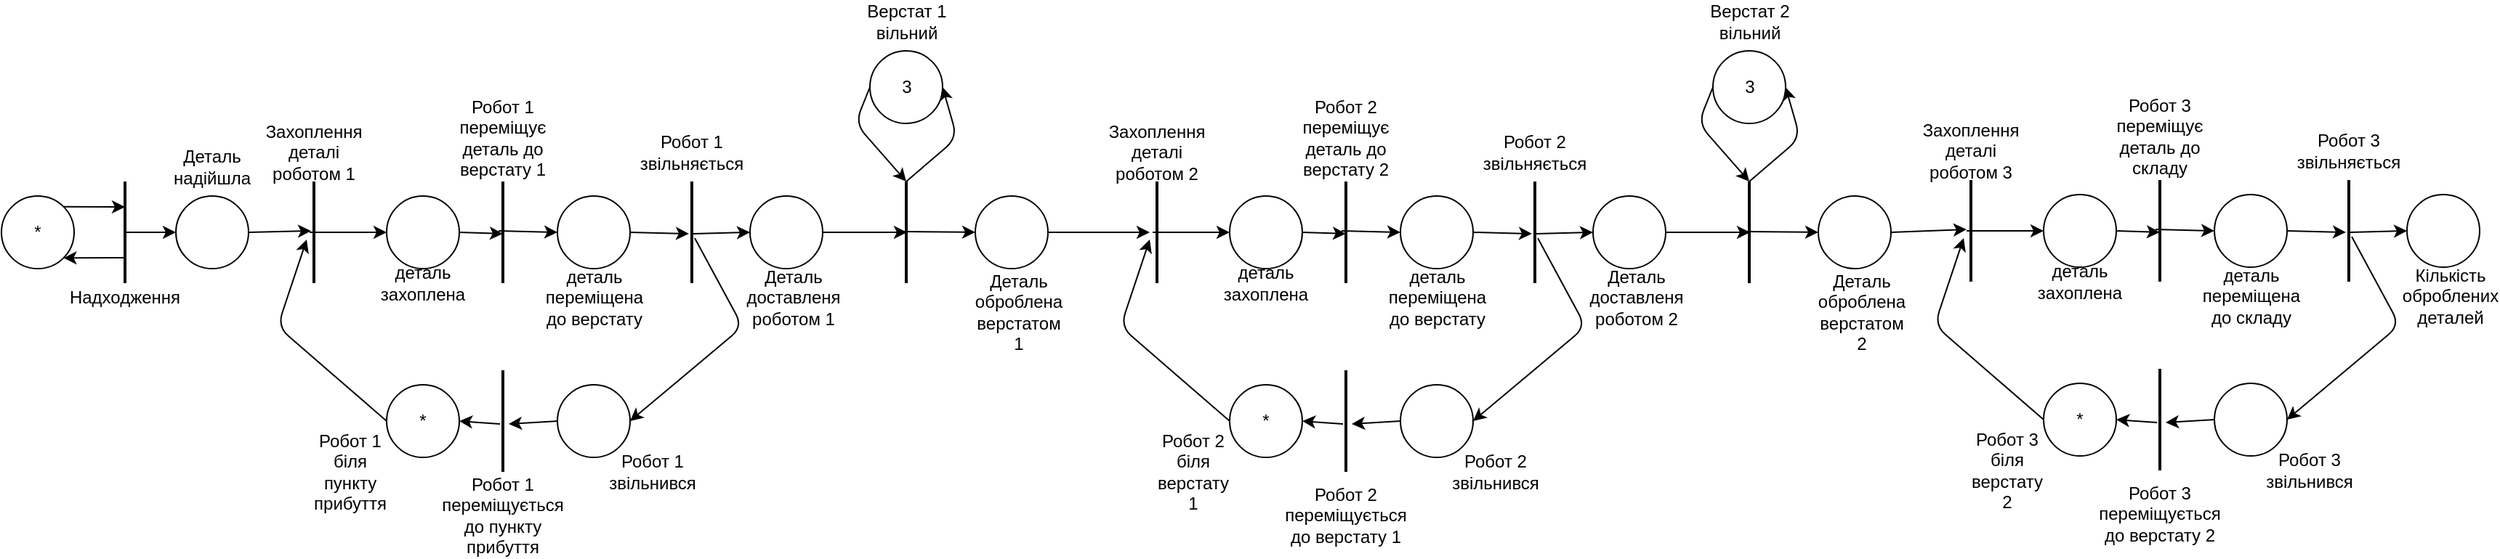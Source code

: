 <mxfile version="13.8.3" type="device"><diagram id="ny2dwYW43ycup7e7uSlZ" name="Page-1"><mxGraphModel dx="694" dy="761" grid="1" gridSize="10" guides="1" tooltips="1" connect="1" arrows="1" fold="1" page="1" pageScale="1" pageWidth="850" pageHeight="1100" math="0" shadow="0"><root><mxCell id="0"/><mxCell id="1" parent="0"/><mxCell id="VjuaAsyGhvtl3oCPM_5c-1" value="*" style="ellipse;whiteSpace=wrap;html=1;aspect=fixed;" vertex="1" parent="1"><mxGeometry x="10" y="700" width="50" height="50" as="geometry"/></mxCell><mxCell id="VjuaAsyGhvtl3oCPM_5c-2" value="" style="line;strokeWidth=2;direction=south;html=1;" vertex="1" parent="1"><mxGeometry x="90" y="690" width="10" height="70" as="geometry"/></mxCell><mxCell id="VjuaAsyGhvtl3oCPM_5c-3" value="" style="endArrow=classic;html=1;exitX=1;exitY=0;exitDx=0;exitDy=0;entryX=0.25;entryY=0.5;entryDx=0;entryDy=0;entryPerimeter=0;" edge="1" parent="1" source="VjuaAsyGhvtl3oCPM_5c-1" target="VjuaAsyGhvtl3oCPM_5c-2"><mxGeometry width="50" height="50" relative="1" as="geometry"><mxPoint x="400" y="1030" as="sourcePoint"/><mxPoint x="450" y="980" as="targetPoint"/></mxGeometry></mxCell><mxCell id="VjuaAsyGhvtl3oCPM_5c-4" value="" style="endArrow=classic;html=1;exitX=0.75;exitY=0.5;exitDx=0;exitDy=0;exitPerimeter=0;entryX=1;entryY=1;entryDx=0;entryDy=0;" edge="1" parent="1" source="VjuaAsyGhvtl3oCPM_5c-2" target="VjuaAsyGhvtl3oCPM_5c-1"><mxGeometry width="50" height="50" relative="1" as="geometry"><mxPoint x="400" y="1030" as="sourcePoint"/><mxPoint x="450" y="980" as="targetPoint"/></mxGeometry></mxCell><mxCell id="VjuaAsyGhvtl3oCPM_5c-5" value="" style="ellipse;whiteSpace=wrap;html=1;aspect=fixed;" vertex="1" parent="1"><mxGeometry x="130" y="700" width="50" height="50" as="geometry"/></mxCell><mxCell id="VjuaAsyGhvtl3oCPM_5c-6" value="" style="ellipse;whiteSpace=wrap;html=1;aspect=fixed;" vertex="1" parent="1"><mxGeometry x="275" y="700" width="50" height="50" as="geometry"/></mxCell><mxCell id="VjuaAsyGhvtl3oCPM_5c-7" value="" style="line;strokeWidth=2;direction=south;html=1;" vertex="1" parent="1"><mxGeometry x="220" y="690" width="10" height="70" as="geometry"/></mxCell><mxCell id="VjuaAsyGhvtl3oCPM_5c-9" value="" style="ellipse;whiteSpace=wrap;html=1;aspect=fixed;" vertex="1" parent="1"><mxGeometry x="392.5" y="700" width="50" height="50" as="geometry"/></mxCell><mxCell id="VjuaAsyGhvtl3oCPM_5c-10" value="" style="ellipse;whiteSpace=wrap;html=1;aspect=fixed;" vertex="1" parent="1"><mxGeometry x="525" y="700" width="50" height="50" as="geometry"/></mxCell><mxCell id="VjuaAsyGhvtl3oCPM_5c-11" value="" style="line;strokeWidth=2;direction=south;html=1;" vertex="1" parent="1"><mxGeometry x="350" y="690" width="10" height="70" as="geometry"/></mxCell><mxCell id="VjuaAsyGhvtl3oCPM_5c-13" value="" style="line;strokeWidth=2;direction=south;html=1;" vertex="1" parent="1"><mxGeometry x="480" y="690" width="10" height="70" as="geometry"/></mxCell><mxCell id="VjuaAsyGhvtl3oCPM_5c-14" value="" style="line;strokeWidth=2;direction=south;html=1;" vertex="1" parent="1"><mxGeometry x="627.5" y="690" width="10" height="70" as="geometry"/></mxCell><mxCell id="VjuaAsyGhvtl3oCPM_5c-15" value="3" style="ellipse;whiteSpace=wrap;html=1;aspect=fixed;" vertex="1" parent="1"><mxGeometry x="607.5" y="600" width="50" height="50" as="geometry"/></mxCell><mxCell id="VjuaAsyGhvtl3oCPM_5c-16" value="" style="endArrow=classic;html=1;exitX=0;exitY=0.5;exitDx=0;exitDy=0;exitPerimeter=0;entryX=1;entryY=0.5;entryDx=0;entryDy=0;" edge="1" parent="1" target="VjuaAsyGhvtl3oCPM_5c-15"><mxGeometry width="50" height="50" relative="1" as="geometry"><mxPoint x="632.5" y="690" as="sourcePoint"/><mxPoint x="707.5" y="660" as="targetPoint"/><Array as="points"><mxPoint x="667.5" y="660"/></Array></mxGeometry></mxCell><mxCell id="VjuaAsyGhvtl3oCPM_5c-17" value="" style="endArrow=classic;html=1;exitX=0;exitY=0.5;exitDx=0;exitDy=0;entryX=0;entryY=0.5;entryDx=0;entryDy=0;entryPerimeter=0;" edge="1" parent="1" source="VjuaAsyGhvtl3oCPM_5c-15"><mxGeometry width="50" height="50" relative="1" as="geometry"><mxPoint x="797.5" y="930" as="sourcePoint"/><mxPoint x="632.5" y="690" as="targetPoint"/><Array as="points"><mxPoint x="597.5" y="650"/></Array></mxGeometry></mxCell><mxCell id="VjuaAsyGhvtl3oCPM_5c-18" value="Верстат 1 вільний" style="text;html=1;strokeColor=none;fillColor=none;align=center;verticalAlign=middle;whiteSpace=wrap;rounded=0;" vertex="1" parent="1"><mxGeometry x="593.75" y="570" width="77.5" height="20" as="geometry"/></mxCell><mxCell id="VjuaAsyGhvtl3oCPM_5c-19" value="*" style="ellipse;whiteSpace=wrap;html=1;aspect=fixed;" vertex="1" parent="1"><mxGeometry x="275" y="830" width="50" height="50" as="geometry"/></mxCell><mxCell id="VjuaAsyGhvtl3oCPM_5c-20" value="" style="ellipse;whiteSpace=wrap;html=1;aspect=fixed;" vertex="1" parent="1"><mxGeometry x="392.5" y="830" width="50" height="50" as="geometry"/></mxCell><mxCell id="VjuaAsyGhvtl3oCPM_5c-21" value="" style="line;strokeWidth=2;direction=south;html=1;" vertex="1" parent="1"><mxGeometry x="350" y="820" width="10" height="70" as="geometry"/></mxCell><mxCell id="VjuaAsyGhvtl3oCPM_5c-22" value="" style="endArrow=classic;html=1;exitX=0.5;exitY=0.6;exitDx=0;exitDy=0;exitPerimeter=0;" edge="1" parent="1" source="VjuaAsyGhvtl3oCPM_5c-2"><mxGeometry width="50" height="50" relative="1" as="geometry"><mxPoint x="470" y="740" as="sourcePoint"/><mxPoint x="130" y="725" as="targetPoint"/></mxGeometry></mxCell><mxCell id="VjuaAsyGhvtl3oCPM_5c-23" value="" style="endArrow=classic;html=1;exitX=1;exitY=0.5;exitDx=0;exitDy=0;entryX=0.486;entryY=0.7;entryDx=0;entryDy=0;entryPerimeter=0;" edge="1" parent="1" source="VjuaAsyGhvtl3oCPM_5c-5" target="VjuaAsyGhvtl3oCPM_5c-7"><mxGeometry width="50" height="50" relative="1" as="geometry"><mxPoint x="470" y="740" as="sourcePoint"/><mxPoint x="520" y="690" as="targetPoint"/></mxGeometry></mxCell><mxCell id="VjuaAsyGhvtl3oCPM_5c-24" value="" style="endArrow=classic;html=1;exitX=0.5;exitY=0.8;exitDx=0;exitDy=0;exitPerimeter=0;entryX=0;entryY=0.5;entryDx=0;entryDy=0;" edge="1" parent="1" source="VjuaAsyGhvtl3oCPM_5c-7" target="VjuaAsyGhvtl3oCPM_5c-6"><mxGeometry width="50" height="50" relative="1" as="geometry"><mxPoint x="470" y="740" as="sourcePoint"/><mxPoint x="520" y="690" as="targetPoint"/></mxGeometry></mxCell><mxCell id="VjuaAsyGhvtl3oCPM_5c-25" value="" style="endArrow=classic;html=1;exitX=1;exitY=0.5;exitDx=0;exitDy=0;entryX=0.514;entryY=0.5;entryDx=0;entryDy=0;entryPerimeter=0;" edge="1" parent="1" source="VjuaAsyGhvtl3oCPM_5c-6" target="VjuaAsyGhvtl3oCPM_5c-11"><mxGeometry width="50" height="50" relative="1" as="geometry"><mxPoint x="470" y="740" as="sourcePoint"/><mxPoint x="520" y="690" as="targetPoint"/></mxGeometry></mxCell><mxCell id="VjuaAsyGhvtl3oCPM_5c-26" value="" style="endArrow=classic;html=1;exitX=0.486;exitY=0.8;exitDx=0;exitDy=0;exitPerimeter=0;entryX=0;entryY=0.5;entryDx=0;entryDy=0;" edge="1" parent="1" source="VjuaAsyGhvtl3oCPM_5c-11" target="VjuaAsyGhvtl3oCPM_5c-9"><mxGeometry width="50" height="50" relative="1" as="geometry"><mxPoint x="470" y="740" as="sourcePoint"/><mxPoint x="520" y="690" as="targetPoint"/></mxGeometry></mxCell><mxCell id="VjuaAsyGhvtl3oCPM_5c-27" value="" style="endArrow=classic;html=1;exitX=1;exitY=0.5;exitDx=0;exitDy=0;entryX=0.514;entryY=0.7;entryDx=0;entryDy=0;entryPerimeter=0;" edge="1" parent="1" source="VjuaAsyGhvtl3oCPM_5c-9" target="VjuaAsyGhvtl3oCPM_5c-13"><mxGeometry width="50" height="50" relative="1" as="geometry"><mxPoint x="470" y="740" as="sourcePoint"/><mxPoint x="520" y="690" as="targetPoint"/></mxGeometry></mxCell><mxCell id="VjuaAsyGhvtl3oCPM_5c-28" value="" style="endArrow=classic;html=1;exitX=0.514;exitY=0.4;exitDx=0;exitDy=0;exitPerimeter=0;entryX=0;entryY=0.5;entryDx=0;entryDy=0;" edge="1" parent="1" source="VjuaAsyGhvtl3oCPM_5c-13" target="VjuaAsyGhvtl3oCPM_5c-10"><mxGeometry width="50" height="50" relative="1" as="geometry"><mxPoint x="470" y="740" as="sourcePoint"/><mxPoint x="520" y="690" as="targetPoint"/></mxGeometry></mxCell><mxCell id="VjuaAsyGhvtl3oCPM_5c-29" value="" style="endArrow=classic;html=1;entryX=0.5;entryY=0.45;entryDx=0;entryDy=0;entryPerimeter=0;exitX=1;exitY=0.5;exitDx=0;exitDy=0;" edge="1" parent="1" source="VjuaAsyGhvtl3oCPM_5c-10" target="VjuaAsyGhvtl3oCPM_5c-14"><mxGeometry width="50" height="50" relative="1" as="geometry"><mxPoint x="470" y="740" as="sourcePoint"/><mxPoint x="520" y="690" as="targetPoint"/></mxGeometry></mxCell><mxCell id="VjuaAsyGhvtl3oCPM_5c-30" value="" style="endArrow=classic;html=1;entryX=1;entryY=0.5;entryDx=0;entryDy=0;exitX=0.557;exitY=0.3;exitDx=0;exitDy=0;exitPerimeter=0;" edge="1" parent="1" source="VjuaAsyGhvtl3oCPM_5c-13" target="VjuaAsyGhvtl3oCPM_5c-20"><mxGeometry width="50" height="50" relative="1" as="geometry"><mxPoint x="470" y="740" as="sourcePoint"/><mxPoint x="520" y="690" as="targetPoint"/><Array as="points"><mxPoint x="520" y="790"/></Array></mxGeometry></mxCell><mxCell id="VjuaAsyGhvtl3oCPM_5c-32" value="" style="endArrow=classic;html=1;exitX=0;exitY=0.5;exitDx=0;exitDy=0;" edge="1" parent="1" source="VjuaAsyGhvtl3oCPM_5c-19"><mxGeometry width="50" height="50" relative="1" as="geometry"><mxPoint x="160.75" y="763.99" as="sourcePoint"/><mxPoint x="220" y="730" as="targetPoint"/><Array as="points"><mxPoint x="200" y="790"/></Array></mxGeometry></mxCell><mxCell id="VjuaAsyGhvtl3oCPM_5c-33" value="" style="endArrow=classic;html=1;exitX=0;exitY=0.5;exitDx=0;exitDy=0;entryX=0.529;entryY=0.1;entryDx=0;entryDy=0;entryPerimeter=0;" edge="1" parent="1" source="VjuaAsyGhvtl3oCPM_5c-20" target="VjuaAsyGhvtl3oCPM_5c-21"><mxGeometry width="50" height="50" relative="1" as="geometry"><mxPoint x="470" y="740" as="sourcePoint"/><mxPoint x="520" y="690" as="targetPoint"/></mxGeometry></mxCell><mxCell id="VjuaAsyGhvtl3oCPM_5c-34" value="" style="endArrow=classic;html=1;exitX=0.529;exitY=0.7;exitDx=0;exitDy=0;exitPerimeter=0;entryX=1;entryY=0.5;entryDx=0;entryDy=0;" edge="1" parent="1" source="VjuaAsyGhvtl3oCPM_5c-21" target="VjuaAsyGhvtl3oCPM_5c-19"><mxGeometry width="50" height="50" relative="1" as="geometry"><mxPoint x="470" y="740" as="sourcePoint"/><mxPoint x="520" y="690" as="targetPoint"/></mxGeometry></mxCell><mxCell id="VjuaAsyGhvtl3oCPM_5c-89" value="Надходження" style="text;html=1;strokeColor=none;fillColor=none;align=center;verticalAlign=middle;whiteSpace=wrap;rounded=0;" vertex="1" parent="1"><mxGeometry x="75" y="760" width="40" height="20" as="geometry"/></mxCell><mxCell id="VjuaAsyGhvtl3oCPM_5c-90" value="Деталь надійшла" style="text;html=1;strokeColor=none;fillColor=none;align=center;verticalAlign=middle;whiteSpace=wrap;rounded=0;" vertex="1" parent="1"><mxGeometry x="135" y="670" width="40" height="20" as="geometry"/></mxCell><mxCell id="VjuaAsyGhvtl3oCPM_5c-91" value="Захоплення деталі роботом 1" style="text;html=1;strokeColor=none;fillColor=none;align=center;verticalAlign=middle;whiteSpace=wrap;rounded=0;" vertex="1" parent="1"><mxGeometry x="205" y="660" width="40" height="20" as="geometry"/></mxCell><mxCell id="VjuaAsyGhvtl3oCPM_5c-92" value="деталь захоплена" style="text;html=1;strokeColor=none;fillColor=none;align=center;verticalAlign=middle;whiteSpace=wrap;rounded=0;" vertex="1" parent="1"><mxGeometry x="280" y="750" width="40" height="20" as="geometry"/></mxCell><mxCell id="VjuaAsyGhvtl3oCPM_5c-93" value="деталь переміщена до верстату" style="text;html=1;strokeColor=none;fillColor=none;align=center;verticalAlign=middle;whiteSpace=wrap;rounded=0;" vertex="1" parent="1"><mxGeometry x="397.5" y="760" width="40" height="20" as="geometry"/></mxCell><mxCell id="VjuaAsyGhvtl3oCPM_5c-94" value="Робот 1 переміщує деталь до верстату 1" style="text;html=1;strokeColor=none;fillColor=none;align=center;verticalAlign=middle;whiteSpace=wrap;rounded=0;" vertex="1" parent="1"><mxGeometry x="335" y="650" width="40" height="20" as="geometry"/></mxCell><mxCell id="VjuaAsyGhvtl3oCPM_5c-95" value="Робот 1 переміщується до пункту прибуття" style="text;html=1;strokeColor=none;fillColor=none;align=center;verticalAlign=middle;whiteSpace=wrap;rounded=0;" vertex="1" parent="1"><mxGeometry x="335" y="910" width="40" height="20" as="geometry"/></mxCell><mxCell id="VjuaAsyGhvtl3oCPM_5c-96" value="Робот 1 біля пункту прибуття" style="text;html=1;strokeColor=none;fillColor=none;align=center;verticalAlign=middle;whiteSpace=wrap;rounded=0;" vertex="1" parent="1"><mxGeometry x="230" y="880" width="40" height="20" as="geometry"/></mxCell><mxCell id="VjuaAsyGhvtl3oCPM_5c-98" value="Робот 1 звільнився" style="text;html=1;strokeColor=none;fillColor=none;align=center;verticalAlign=middle;whiteSpace=wrap;rounded=0;" vertex="1" parent="1"><mxGeometry x="437.5" y="880" width="40" height="20" as="geometry"/></mxCell><mxCell id="VjuaAsyGhvtl3oCPM_5c-99" value="Робот 1 звільняється" style="text;html=1;strokeColor=none;fillColor=none;align=center;verticalAlign=middle;whiteSpace=wrap;rounded=0;" vertex="1" parent="1"><mxGeometry x="465" y="660" width="40" height="20" as="geometry"/></mxCell><mxCell id="VjuaAsyGhvtl3oCPM_5c-100" value="Деталь доставленя роботом 1" style="text;html=1;strokeColor=none;fillColor=none;align=center;verticalAlign=middle;whiteSpace=wrap;rounded=0;" vertex="1" parent="1"><mxGeometry x="535" y="760" width="40" height="20" as="geometry"/></mxCell><mxCell id="VjuaAsyGhvtl3oCPM_5c-102" value="" style="ellipse;whiteSpace=wrap;html=1;aspect=fixed;" vertex="1" parent="1"><mxGeometry x="680" y="700" width="50" height="50" as="geometry"/></mxCell><mxCell id="VjuaAsyGhvtl3oCPM_5c-103" value="" style="endArrow=classic;html=1;entryX=0;entryY=0.5;entryDx=0;entryDy=0;exitX=0.492;exitY=0.707;exitDx=0;exitDy=0;exitPerimeter=0;" edge="1" parent="1" source="VjuaAsyGhvtl3oCPM_5c-14" target="VjuaAsyGhvtl3oCPM_5c-102"><mxGeometry width="50" height="50" relative="1" as="geometry"><mxPoint x="620" y="730" as="sourcePoint"/><mxPoint x="670" y="680" as="targetPoint"/></mxGeometry></mxCell><mxCell id="VjuaAsyGhvtl3oCPM_5c-104" value="Деталь оброблена верстатом 1" style="text;html=1;strokeColor=none;fillColor=none;align=center;verticalAlign=middle;whiteSpace=wrap;rounded=0;" vertex="1" parent="1"><mxGeometry x="690" y="770" width="40" height="20" as="geometry"/></mxCell><mxCell id="VjuaAsyGhvtl3oCPM_5c-105" value="" style="ellipse;whiteSpace=wrap;html=1;aspect=fixed;" vertex="1" parent="1"><mxGeometry x="855" y="700" width="50" height="50" as="geometry"/></mxCell><mxCell id="VjuaAsyGhvtl3oCPM_5c-106" value="" style="line;strokeWidth=2;direction=south;html=1;" vertex="1" parent="1"><mxGeometry x="800" y="690" width="10" height="70" as="geometry"/></mxCell><mxCell id="VjuaAsyGhvtl3oCPM_5c-107" value="" style="ellipse;whiteSpace=wrap;html=1;aspect=fixed;" vertex="1" parent="1"><mxGeometry x="972.5" y="700" width="50" height="50" as="geometry"/></mxCell><mxCell id="VjuaAsyGhvtl3oCPM_5c-108" value="" style="ellipse;whiteSpace=wrap;html=1;aspect=fixed;" vertex="1" parent="1"><mxGeometry x="1105" y="700" width="50" height="50" as="geometry"/></mxCell><mxCell id="VjuaAsyGhvtl3oCPM_5c-109" value="" style="line;strokeWidth=2;direction=south;html=1;" vertex="1" parent="1"><mxGeometry x="930" y="690" width="10" height="70" as="geometry"/></mxCell><mxCell id="VjuaAsyGhvtl3oCPM_5c-110" value="" style="line;strokeWidth=2;direction=south;html=1;" vertex="1" parent="1"><mxGeometry x="1060" y="690" width="10" height="70" as="geometry"/></mxCell><mxCell id="VjuaAsyGhvtl3oCPM_5c-111" value="" style="line;strokeWidth=2;direction=south;html=1;" vertex="1" parent="1"><mxGeometry x="1207.5" y="690" width="10" height="70" as="geometry"/></mxCell><mxCell id="VjuaAsyGhvtl3oCPM_5c-112" value="3" style="ellipse;whiteSpace=wrap;html=1;aspect=fixed;" vertex="1" parent="1"><mxGeometry x="1187.5" y="600" width="50" height="50" as="geometry"/></mxCell><mxCell id="VjuaAsyGhvtl3oCPM_5c-113" value="" style="endArrow=classic;html=1;exitX=0;exitY=0.5;exitDx=0;exitDy=0;exitPerimeter=0;entryX=1;entryY=0.5;entryDx=0;entryDy=0;" edge="1" parent="1" target="VjuaAsyGhvtl3oCPM_5c-112"><mxGeometry width="50" height="50" relative="1" as="geometry"><mxPoint x="1212.5" y="690" as="sourcePoint"/><mxPoint x="1287.5" y="660" as="targetPoint"/><Array as="points"><mxPoint x="1247.5" y="660"/></Array></mxGeometry></mxCell><mxCell id="VjuaAsyGhvtl3oCPM_5c-114" value="" style="endArrow=classic;html=1;exitX=0;exitY=0.5;exitDx=0;exitDy=0;entryX=0;entryY=0.5;entryDx=0;entryDy=0;entryPerimeter=0;" edge="1" parent="1" source="VjuaAsyGhvtl3oCPM_5c-112"><mxGeometry width="50" height="50" relative="1" as="geometry"><mxPoint x="1377.5" y="930" as="sourcePoint"/><mxPoint x="1212.5" y="690" as="targetPoint"/><Array as="points"><mxPoint x="1177.5" y="650"/></Array></mxGeometry></mxCell><mxCell id="VjuaAsyGhvtl3oCPM_5c-115" value="Верстат 2 вільний" style="text;html=1;strokeColor=none;fillColor=none;align=center;verticalAlign=middle;whiteSpace=wrap;rounded=0;" vertex="1" parent="1"><mxGeometry x="1173.75" y="570" width="77.5" height="20" as="geometry"/></mxCell><mxCell id="VjuaAsyGhvtl3oCPM_5c-116" value="*" style="ellipse;whiteSpace=wrap;html=1;aspect=fixed;" vertex="1" parent="1"><mxGeometry x="855" y="830" width="50" height="50" as="geometry"/></mxCell><mxCell id="VjuaAsyGhvtl3oCPM_5c-117" value="" style="ellipse;whiteSpace=wrap;html=1;aspect=fixed;" vertex="1" parent="1"><mxGeometry x="972.5" y="830" width="50" height="50" as="geometry"/></mxCell><mxCell id="VjuaAsyGhvtl3oCPM_5c-118" value="" style="line;strokeWidth=2;direction=south;html=1;" vertex="1" parent="1"><mxGeometry x="930" y="820" width="10" height="70" as="geometry"/></mxCell><mxCell id="VjuaAsyGhvtl3oCPM_5c-119" value="" style="endArrow=classic;html=1;exitX=0.5;exitY=0.8;exitDx=0;exitDy=0;exitPerimeter=0;entryX=0;entryY=0.5;entryDx=0;entryDy=0;" edge="1" parent="1" source="VjuaAsyGhvtl3oCPM_5c-106" target="VjuaAsyGhvtl3oCPM_5c-105"><mxGeometry width="50" height="50" relative="1" as="geometry"><mxPoint x="1050" y="740" as="sourcePoint"/><mxPoint x="1100" y="690" as="targetPoint"/></mxGeometry></mxCell><mxCell id="VjuaAsyGhvtl3oCPM_5c-120" value="" style="endArrow=classic;html=1;exitX=1;exitY=0.5;exitDx=0;exitDy=0;entryX=0.514;entryY=0.5;entryDx=0;entryDy=0;entryPerimeter=0;" edge="1" parent="1" source="VjuaAsyGhvtl3oCPM_5c-105" target="VjuaAsyGhvtl3oCPM_5c-109"><mxGeometry width="50" height="50" relative="1" as="geometry"><mxPoint x="1050" y="740" as="sourcePoint"/><mxPoint x="1100" y="690" as="targetPoint"/></mxGeometry></mxCell><mxCell id="VjuaAsyGhvtl3oCPM_5c-121" value="" style="endArrow=classic;html=1;exitX=0.486;exitY=0.8;exitDx=0;exitDy=0;exitPerimeter=0;entryX=0;entryY=0.5;entryDx=0;entryDy=0;" edge="1" parent="1" source="VjuaAsyGhvtl3oCPM_5c-109" target="VjuaAsyGhvtl3oCPM_5c-107"><mxGeometry width="50" height="50" relative="1" as="geometry"><mxPoint x="1050" y="740" as="sourcePoint"/><mxPoint x="1100" y="690" as="targetPoint"/></mxGeometry></mxCell><mxCell id="VjuaAsyGhvtl3oCPM_5c-122" value="" style="endArrow=classic;html=1;exitX=1;exitY=0.5;exitDx=0;exitDy=0;entryX=0.514;entryY=0.7;entryDx=0;entryDy=0;entryPerimeter=0;" edge="1" parent="1" source="VjuaAsyGhvtl3oCPM_5c-107" target="VjuaAsyGhvtl3oCPM_5c-110"><mxGeometry width="50" height="50" relative="1" as="geometry"><mxPoint x="1050" y="740" as="sourcePoint"/><mxPoint x="1100" y="690" as="targetPoint"/></mxGeometry></mxCell><mxCell id="VjuaAsyGhvtl3oCPM_5c-123" value="" style="endArrow=classic;html=1;exitX=0.514;exitY=0.4;exitDx=0;exitDy=0;exitPerimeter=0;entryX=0;entryY=0.5;entryDx=0;entryDy=0;" edge="1" parent="1" source="VjuaAsyGhvtl3oCPM_5c-110" target="VjuaAsyGhvtl3oCPM_5c-108"><mxGeometry width="50" height="50" relative="1" as="geometry"><mxPoint x="1050" y="740" as="sourcePoint"/><mxPoint x="1100" y="690" as="targetPoint"/></mxGeometry></mxCell><mxCell id="VjuaAsyGhvtl3oCPM_5c-124" value="" style="endArrow=classic;html=1;entryX=0.5;entryY=0.45;entryDx=0;entryDy=0;entryPerimeter=0;exitX=1;exitY=0.5;exitDx=0;exitDy=0;" edge="1" parent="1" source="VjuaAsyGhvtl3oCPM_5c-108" target="VjuaAsyGhvtl3oCPM_5c-111"><mxGeometry width="50" height="50" relative="1" as="geometry"><mxPoint x="1050" y="740" as="sourcePoint"/><mxPoint x="1100" y="690" as="targetPoint"/></mxGeometry></mxCell><mxCell id="VjuaAsyGhvtl3oCPM_5c-125" value="" style="endArrow=classic;html=1;entryX=1;entryY=0.5;entryDx=0;entryDy=0;exitX=0.557;exitY=0.3;exitDx=0;exitDy=0;exitPerimeter=0;" edge="1" parent="1" source="VjuaAsyGhvtl3oCPM_5c-110" target="VjuaAsyGhvtl3oCPM_5c-117"><mxGeometry width="50" height="50" relative="1" as="geometry"><mxPoint x="1050" y="740" as="sourcePoint"/><mxPoint x="1100" y="690" as="targetPoint"/><Array as="points"><mxPoint x="1100" y="790"/></Array></mxGeometry></mxCell><mxCell id="VjuaAsyGhvtl3oCPM_5c-126" value="" style="endArrow=classic;html=1;exitX=0;exitY=0.5;exitDx=0;exitDy=0;" edge="1" parent="1" source="VjuaAsyGhvtl3oCPM_5c-116"><mxGeometry width="50" height="50" relative="1" as="geometry"><mxPoint x="740.75" y="763.99" as="sourcePoint"/><mxPoint x="800" y="730" as="targetPoint"/><Array as="points"><mxPoint x="780" y="790"/></Array></mxGeometry></mxCell><mxCell id="VjuaAsyGhvtl3oCPM_5c-127" value="" style="endArrow=classic;html=1;exitX=0;exitY=0.5;exitDx=0;exitDy=0;entryX=0.529;entryY=0.1;entryDx=0;entryDy=0;entryPerimeter=0;" edge="1" parent="1" source="VjuaAsyGhvtl3oCPM_5c-117" target="VjuaAsyGhvtl3oCPM_5c-118"><mxGeometry width="50" height="50" relative="1" as="geometry"><mxPoint x="1050" y="740" as="sourcePoint"/><mxPoint x="1100" y="690" as="targetPoint"/></mxGeometry></mxCell><mxCell id="VjuaAsyGhvtl3oCPM_5c-128" value="" style="endArrow=classic;html=1;exitX=0.529;exitY=0.7;exitDx=0;exitDy=0;exitPerimeter=0;entryX=1;entryY=0.5;entryDx=0;entryDy=0;" edge="1" parent="1" source="VjuaAsyGhvtl3oCPM_5c-118" target="VjuaAsyGhvtl3oCPM_5c-116"><mxGeometry width="50" height="50" relative="1" as="geometry"><mxPoint x="1050" y="740" as="sourcePoint"/><mxPoint x="1100" y="690" as="targetPoint"/></mxGeometry></mxCell><mxCell id="VjuaAsyGhvtl3oCPM_5c-129" value="Захоплення деталі роботом 2" style="text;html=1;strokeColor=none;fillColor=none;align=center;verticalAlign=middle;whiteSpace=wrap;rounded=0;" vertex="1" parent="1"><mxGeometry x="785" y="660" width="40" height="20" as="geometry"/></mxCell><mxCell id="VjuaAsyGhvtl3oCPM_5c-130" value="деталь захоплена" style="text;html=1;strokeColor=none;fillColor=none;align=center;verticalAlign=middle;whiteSpace=wrap;rounded=0;" vertex="1" parent="1"><mxGeometry x="860" y="750" width="40" height="20" as="geometry"/></mxCell><mxCell id="VjuaAsyGhvtl3oCPM_5c-131" value="деталь переміщена до верстату" style="text;html=1;strokeColor=none;fillColor=none;align=center;verticalAlign=middle;whiteSpace=wrap;rounded=0;" vertex="1" parent="1"><mxGeometry x="977.5" y="760" width="40" height="20" as="geometry"/></mxCell><mxCell id="VjuaAsyGhvtl3oCPM_5c-132" value="Робот 2 переміщує деталь до верстату 2" style="text;html=1;strokeColor=none;fillColor=none;align=center;verticalAlign=middle;whiteSpace=wrap;rounded=0;" vertex="1" parent="1"><mxGeometry x="915" y="650" width="40" height="20" as="geometry"/></mxCell><mxCell id="VjuaAsyGhvtl3oCPM_5c-133" value="Робот 2 переміщується до верстату 1" style="text;html=1;strokeColor=none;fillColor=none;align=center;verticalAlign=middle;whiteSpace=wrap;rounded=0;" vertex="1" parent="1"><mxGeometry x="915" y="910" width="40" height="20" as="geometry"/></mxCell><mxCell id="VjuaAsyGhvtl3oCPM_5c-134" value="Робот 2 біля верстату 1" style="text;html=1;strokeColor=none;fillColor=none;align=center;verticalAlign=middle;whiteSpace=wrap;rounded=0;" vertex="1" parent="1"><mxGeometry x="810" y="880" width="40" height="20" as="geometry"/></mxCell><mxCell id="VjuaAsyGhvtl3oCPM_5c-135" value="Робот 2 звільнився" style="text;html=1;strokeColor=none;fillColor=none;align=center;verticalAlign=middle;whiteSpace=wrap;rounded=0;" vertex="1" parent="1"><mxGeometry x="1017.5" y="880" width="40" height="20" as="geometry"/></mxCell><mxCell id="VjuaAsyGhvtl3oCPM_5c-136" value="Робот 2 звільняється" style="text;html=1;strokeColor=none;fillColor=none;align=center;verticalAlign=middle;whiteSpace=wrap;rounded=0;" vertex="1" parent="1"><mxGeometry x="1045" y="660" width="40" height="20" as="geometry"/></mxCell><mxCell id="VjuaAsyGhvtl3oCPM_5c-137" value="Деталь доставленя роботом 2" style="text;html=1;strokeColor=none;fillColor=none;align=center;verticalAlign=middle;whiteSpace=wrap;rounded=0;" vertex="1" parent="1"><mxGeometry x="1115" y="760" width="40" height="20" as="geometry"/></mxCell><mxCell id="VjuaAsyGhvtl3oCPM_5c-138" value="" style="ellipse;whiteSpace=wrap;html=1;aspect=fixed;" vertex="1" parent="1"><mxGeometry x="1260" y="700" width="50" height="50" as="geometry"/></mxCell><mxCell id="VjuaAsyGhvtl3oCPM_5c-139" value="" style="endArrow=classic;html=1;entryX=0;entryY=0.5;entryDx=0;entryDy=0;exitX=0.492;exitY=0.707;exitDx=0;exitDy=0;exitPerimeter=0;" edge="1" parent="1" source="VjuaAsyGhvtl3oCPM_5c-111" target="VjuaAsyGhvtl3oCPM_5c-138"><mxGeometry width="50" height="50" relative="1" as="geometry"><mxPoint x="1200" y="730" as="sourcePoint"/><mxPoint x="1250" y="680" as="targetPoint"/></mxGeometry></mxCell><mxCell id="VjuaAsyGhvtl3oCPM_5c-140" value="Деталь оброблена верстатом 2" style="text;html=1;strokeColor=none;fillColor=none;align=center;verticalAlign=middle;whiteSpace=wrap;rounded=0;" vertex="1" parent="1"><mxGeometry x="1270" y="770" width="40" height="20" as="geometry"/></mxCell><mxCell id="VjuaAsyGhvtl3oCPM_5c-141" value="" style="ellipse;whiteSpace=wrap;html=1;aspect=fixed;" vertex="1" parent="1"><mxGeometry x="1415" y="699" width="50" height="50" as="geometry"/></mxCell><mxCell id="VjuaAsyGhvtl3oCPM_5c-142" value="" style="line;strokeWidth=2;direction=south;html=1;" vertex="1" parent="1"><mxGeometry x="1360" y="689" width="10" height="70" as="geometry"/></mxCell><mxCell id="VjuaAsyGhvtl3oCPM_5c-143" value="" style="ellipse;whiteSpace=wrap;html=1;aspect=fixed;" vertex="1" parent="1"><mxGeometry x="1532.5" y="699" width="50" height="50" as="geometry"/></mxCell><mxCell id="VjuaAsyGhvtl3oCPM_5c-144" value="" style="ellipse;whiteSpace=wrap;html=1;aspect=fixed;" vertex="1" parent="1"><mxGeometry x="1665" y="699" width="50" height="50" as="geometry"/></mxCell><mxCell id="VjuaAsyGhvtl3oCPM_5c-145" value="" style="line;strokeWidth=2;direction=south;html=1;" vertex="1" parent="1"><mxGeometry x="1490" y="689" width="10" height="70" as="geometry"/></mxCell><mxCell id="VjuaAsyGhvtl3oCPM_5c-146" value="" style="line;strokeWidth=2;direction=south;html=1;" vertex="1" parent="1"><mxGeometry x="1620" y="689" width="10" height="70" as="geometry"/></mxCell><mxCell id="VjuaAsyGhvtl3oCPM_5c-147" value="*" style="ellipse;whiteSpace=wrap;html=1;aspect=fixed;" vertex="1" parent="1"><mxGeometry x="1415" y="829" width="50" height="50" as="geometry"/></mxCell><mxCell id="VjuaAsyGhvtl3oCPM_5c-148" value="" style="ellipse;whiteSpace=wrap;html=1;aspect=fixed;" vertex="1" parent="1"><mxGeometry x="1532.5" y="829" width="50" height="50" as="geometry"/></mxCell><mxCell id="VjuaAsyGhvtl3oCPM_5c-149" value="" style="line;strokeWidth=2;direction=south;html=1;" vertex="1" parent="1"><mxGeometry x="1490" y="819" width="10" height="70" as="geometry"/></mxCell><mxCell id="VjuaAsyGhvtl3oCPM_5c-150" value="" style="endArrow=classic;html=1;exitX=0.5;exitY=0.8;exitDx=0;exitDy=0;exitPerimeter=0;entryX=0;entryY=0.5;entryDx=0;entryDy=0;" edge="1" parent="1" source="VjuaAsyGhvtl3oCPM_5c-142" target="VjuaAsyGhvtl3oCPM_5c-141"><mxGeometry width="50" height="50" relative="1" as="geometry"><mxPoint x="1610" y="739" as="sourcePoint"/><mxPoint x="1660" y="689" as="targetPoint"/></mxGeometry></mxCell><mxCell id="VjuaAsyGhvtl3oCPM_5c-151" value="" style="endArrow=classic;html=1;exitX=1;exitY=0.5;exitDx=0;exitDy=0;entryX=0.514;entryY=0.5;entryDx=0;entryDy=0;entryPerimeter=0;" edge="1" parent="1" source="VjuaAsyGhvtl3oCPM_5c-141" target="VjuaAsyGhvtl3oCPM_5c-145"><mxGeometry width="50" height="50" relative="1" as="geometry"><mxPoint x="1610" y="739" as="sourcePoint"/><mxPoint x="1660" y="689" as="targetPoint"/></mxGeometry></mxCell><mxCell id="VjuaAsyGhvtl3oCPM_5c-152" value="" style="endArrow=classic;html=1;exitX=0.486;exitY=0.8;exitDx=0;exitDy=0;exitPerimeter=0;entryX=0;entryY=0.5;entryDx=0;entryDy=0;" edge="1" parent="1" source="VjuaAsyGhvtl3oCPM_5c-145" target="VjuaAsyGhvtl3oCPM_5c-143"><mxGeometry width="50" height="50" relative="1" as="geometry"><mxPoint x="1610" y="739" as="sourcePoint"/><mxPoint x="1660" y="689" as="targetPoint"/></mxGeometry></mxCell><mxCell id="VjuaAsyGhvtl3oCPM_5c-153" value="" style="endArrow=classic;html=1;exitX=1;exitY=0.5;exitDx=0;exitDy=0;entryX=0.514;entryY=0.7;entryDx=0;entryDy=0;entryPerimeter=0;" edge="1" parent="1" source="VjuaAsyGhvtl3oCPM_5c-143" target="VjuaAsyGhvtl3oCPM_5c-146"><mxGeometry width="50" height="50" relative="1" as="geometry"><mxPoint x="1610" y="739" as="sourcePoint"/><mxPoint x="1660" y="689" as="targetPoint"/></mxGeometry></mxCell><mxCell id="VjuaAsyGhvtl3oCPM_5c-154" value="" style="endArrow=classic;html=1;exitX=0.514;exitY=0.4;exitDx=0;exitDy=0;exitPerimeter=0;entryX=0;entryY=0.5;entryDx=0;entryDy=0;" edge="1" parent="1" source="VjuaAsyGhvtl3oCPM_5c-146" target="VjuaAsyGhvtl3oCPM_5c-144"><mxGeometry width="50" height="50" relative="1" as="geometry"><mxPoint x="1610" y="739" as="sourcePoint"/><mxPoint x="1660" y="689" as="targetPoint"/></mxGeometry></mxCell><mxCell id="VjuaAsyGhvtl3oCPM_5c-155" value="" style="endArrow=classic;html=1;entryX=1;entryY=0.5;entryDx=0;entryDy=0;exitX=0.557;exitY=0.3;exitDx=0;exitDy=0;exitPerimeter=0;" edge="1" parent="1" source="VjuaAsyGhvtl3oCPM_5c-146" target="VjuaAsyGhvtl3oCPM_5c-148"><mxGeometry width="50" height="50" relative="1" as="geometry"><mxPoint x="1610" y="739" as="sourcePoint"/><mxPoint x="1660" y="689" as="targetPoint"/><Array as="points"><mxPoint x="1660" y="789"/></Array></mxGeometry></mxCell><mxCell id="VjuaAsyGhvtl3oCPM_5c-156" value="" style="endArrow=classic;html=1;exitX=0;exitY=0.5;exitDx=0;exitDy=0;" edge="1" parent="1" source="VjuaAsyGhvtl3oCPM_5c-147"><mxGeometry width="50" height="50" relative="1" as="geometry"><mxPoint x="1300.75" y="762.99" as="sourcePoint"/><mxPoint x="1360" y="729" as="targetPoint"/><Array as="points"><mxPoint x="1340" y="789"/></Array></mxGeometry></mxCell><mxCell id="VjuaAsyGhvtl3oCPM_5c-157" value="" style="endArrow=classic;html=1;exitX=0;exitY=0.5;exitDx=0;exitDy=0;entryX=0.529;entryY=0.1;entryDx=0;entryDy=0;entryPerimeter=0;" edge="1" parent="1" source="VjuaAsyGhvtl3oCPM_5c-148" target="VjuaAsyGhvtl3oCPM_5c-149"><mxGeometry width="50" height="50" relative="1" as="geometry"><mxPoint x="1610" y="739" as="sourcePoint"/><mxPoint x="1660" y="689" as="targetPoint"/></mxGeometry></mxCell><mxCell id="VjuaAsyGhvtl3oCPM_5c-158" value="" style="endArrow=classic;html=1;exitX=0.529;exitY=0.7;exitDx=0;exitDy=0;exitPerimeter=0;entryX=1;entryY=0.5;entryDx=0;entryDy=0;" edge="1" parent="1" source="VjuaAsyGhvtl3oCPM_5c-149" target="VjuaAsyGhvtl3oCPM_5c-147"><mxGeometry width="50" height="50" relative="1" as="geometry"><mxPoint x="1610" y="739" as="sourcePoint"/><mxPoint x="1660" y="689" as="targetPoint"/></mxGeometry></mxCell><mxCell id="VjuaAsyGhvtl3oCPM_5c-159" value="Захоплення деталі роботом 3" style="text;html=1;strokeColor=none;fillColor=none;align=center;verticalAlign=middle;whiteSpace=wrap;rounded=0;" vertex="1" parent="1"><mxGeometry x="1345" y="659" width="40" height="20" as="geometry"/></mxCell><mxCell id="VjuaAsyGhvtl3oCPM_5c-160" value="деталь захоплена" style="text;html=1;strokeColor=none;fillColor=none;align=center;verticalAlign=middle;whiteSpace=wrap;rounded=0;" vertex="1" parent="1"><mxGeometry x="1420" y="749" width="40" height="20" as="geometry"/></mxCell><mxCell id="VjuaAsyGhvtl3oCPM_5c-161" value="деталь переміщена до складу" style="text;html=1;strokeColor=none;fillColor=none;align=center;verticalAlign=middle;whiteSpace=wrap;rounded=0;" vertex="1" parent="1"><mxGeometry x="1537.5" y="759" width="40" height="20" as="geometry"/></mxCell><mxCell id="VjuaAsyGhvtl3oCPM_5c-162" value="Робот 3 переміщує деталь до складу" style="text;html=1;strokeColor=none;fillColor=none;align=center;verticalAlign=middle;whiteSpace=wrap;rounded=0;" vertex="1" parent="1"><mxGeometry x="1475" y="649" width="40" height="20" as="geometry"/></mxCell><mxCell id="VjuaAsyGhvtl3oCPM_5c-163" value="Робот 3 переміщується до верстату 2" style="text;html=1;strokeColor=none;fillColor=none;align=center;verticalAlign=middle;whiteSpace=wrap;rounded=0;" vertex="1" parent="1"><mxGeometry x="1475" y="909" width="40" height="20" as="geometry"/></mxCell><mxCell id="VjuaAsyGhvtl3oCPM_5c-164" value="Робот 3 біля верстату 2" style="text;html=1;strokeColor=none;fillColor=none;align=center;verticalAlign=middle;whiteSpace=wrap;rounded=0;" vertex="1" parent="1"><mxGeometry x="1370" y="879" width="40" height="20" as="geometry"/></mxCell><mxCell id="VjuaAsyGhvtl3oCPM_5c-165" value="Робот 3 звільнився" style="text;html=1;strokeColor=none;fillColor=none;align=center;verticalAlign=middle;whiteSpace=wrap;rounded=0;" vertex="1" parent="1"><mxGeometry x="1577.5" y="879" width="40" height="20" as="geometry"/></mxCell><mxCell id="VjuaAsyGhvtl3oCPM_5c-166" value="Робот 3 звільняється" style="text;html=1;strokeColor=none;fillColor=none;align=center;verticalAlign=middle;whiteSpace=wrap;rounded=0;" vertex="1" parent="1"><mxGeometry x="1605" y="659" width="40" height="20" as="geometry"/></mxCell><mxCell id="VjuaAsyGhvtl3oCPM_5c-167" value="Кількість оброблених деталей" style="text;html=1;strokeColor=none;fillColor=none;align=center;verticalAlign=middle;whiteSpace=wrap;rounded=0;" vertex="1" parent="1"><mxGeometry x="1675" y="759" width="40" height="20" as="geometry"/></mxCell><mxCell id="VjuaAsyGhvtl3oCPM_5c-168" value="" style="endArrow=classic;html=1;entryX=0.486;entryY=0.8;entryDx=0;entryDy=0;entryPerimeter=0;exitX=1;exitY=0.5;exitDx=0;exitDy=0;" edge="1" parent="1" source="VjuaAsyGhvtl3oCPM_5c-138" target="VjuaAsyGhvtl3oCPM_5c-142"><mxGeometry width="50" height="50" relative="1" as="geometry"><mxPoint x="1230" y="890" as="sourcePoint"/><mxPoint x="1280" y="840" as="targetPoint"/></mxGeometry></mxCell><mxCell id="VjuaAsyGhvtl3oCPM_5c-169" value="" style="endArrow=classic;html=1;exitX=1;exitY=0.5;exitDx=0;exitDy=0;" edge="1" parent="1" source="VjuaAsyGhvtl3oCPM_5c-102"><mxGeometry width="50" height="50" relative="1" as="geometry"><mxPoint x="770" y="780" as="sourcePoint"/><mxPoint x="800" y="725" as="targetPoint"/></mxGeometry></mxCell></root></mxGraphModel></diagram></mxfile>